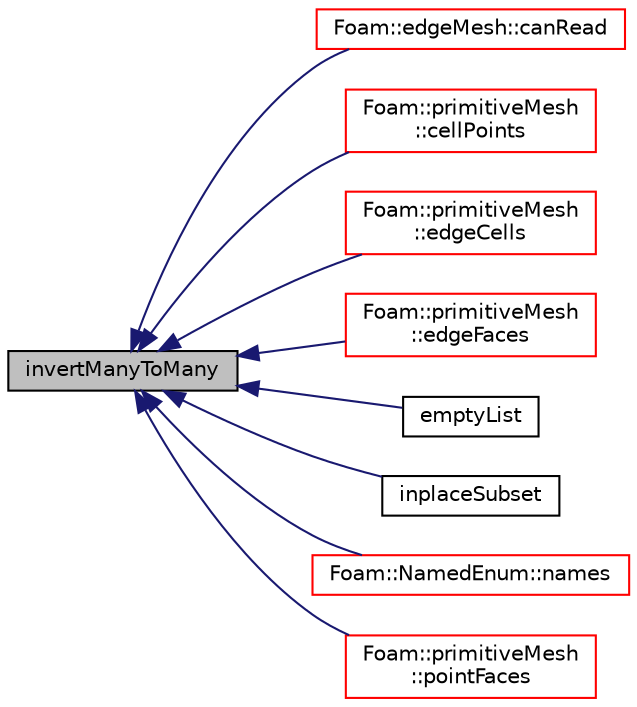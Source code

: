 digraph "invertManyToMany"
{
  bgcolor="transparent";
  edge [fontname="Helvetica",fontsize="10",labelfontname="Helvetica",labelfontsize="10"];
  node [fontname="Helvetica",fontsize="10",shape=record];
  rankdir="LR";
  Node1 [label="invertManyToMany",height=0.2,width=0.4,color="black", fillcolor="grey75", style="filled", fontcolor="black"];
  Node1 -> Node2 [dir="back",color="midnightblue",fontsize="10",style="solid",fontname="Helvetica"];
  Node2 [label="Foam::edgeMesh::canRead",height=0.2,width=0.4,color="red",URL="$a00628.html#aa9369fb58a3d9f8c2d85f7ae0ddcb969",tooltip="Can we read this file format? "];
  Node1 -> Node3 [dir="back",color="midnightblue",fontsize="10",style="solid",fontname="Helvetica"];
  Node3 [label="Foam::primitiveMesh\l::cellPoints",height=0.2,width=0.4,color="red",URL="$a02020.html#a7a21cd2cc265620ad74eb90bd39e17b3"];
  Node1 -> Node4 [dir="back",color="midnightblue",fontsize="10",style="solid",fontname="Helvetica"];
  Node4 [label="Foam::primitiveMesh\l::edgeCells",height=0.2,width=0.4,color="red",URL="$a02020.html#ace31b3054f7cff27298f5b79359efe2e"];
  Node1 -> Node5 [dir="back",color="midnightblue",fontsize="10",style="solid",fontname="Helvetica"];
  Node5 [label="Foam::primitiveMesh\l::edgeFaces",height=0.2,width=0.4,color="red",URL="$a02020.html#ab456054a1e7e1a07261799f50167916f"];
  Node1 -> Node6 [dir="back",color="midnightblue",fontsize="10",style="solid",fontname="Helvetica"];
  Node6 [label="emptyList",height=0.2,width=0.4,color="black",URL="$a10936.html#aac3dd6ff6f51f3841ba88a3adb29e073",tooltip="Return reference to zero-sized list. Compare to List::null() which returns. "];
  Node1 -> Node7 [dir="back",color="midnightblue",fontsize="10",style="solid",fontname="Helvetica"];
  Node7 [label="inplaceSubset",height=0.2,width=0.4,color="black",URL="$a10936.html#a87a7a409b0daaa7c4d1bf62c625cb0f3",tooltip="Inplace extract elements of List when select is true. "];
  Node1 -> Node8 [dir="back",color="midnightblue",fontsize="10",style="solid",fontname="Helvetica"];
  Node8 [label="Foam::NamedEnum::names",height=0.2,width=0.4,color="red",URL="$a01609.html#a7350da3a0edd92cd11e6c479c9967dc8"];
  Node1 -> Node9 [dir="back",color="midnightblue",fontsize="10",style="solid",fontname="Helvetica"];
  Node9 [label="Foam::primitiveMesh\l::pointFaces",height=0.2,width=0.4,color="red",URL="$a02020.html#a758f775d09e1be4cdd80daea4e402f55"];
}
